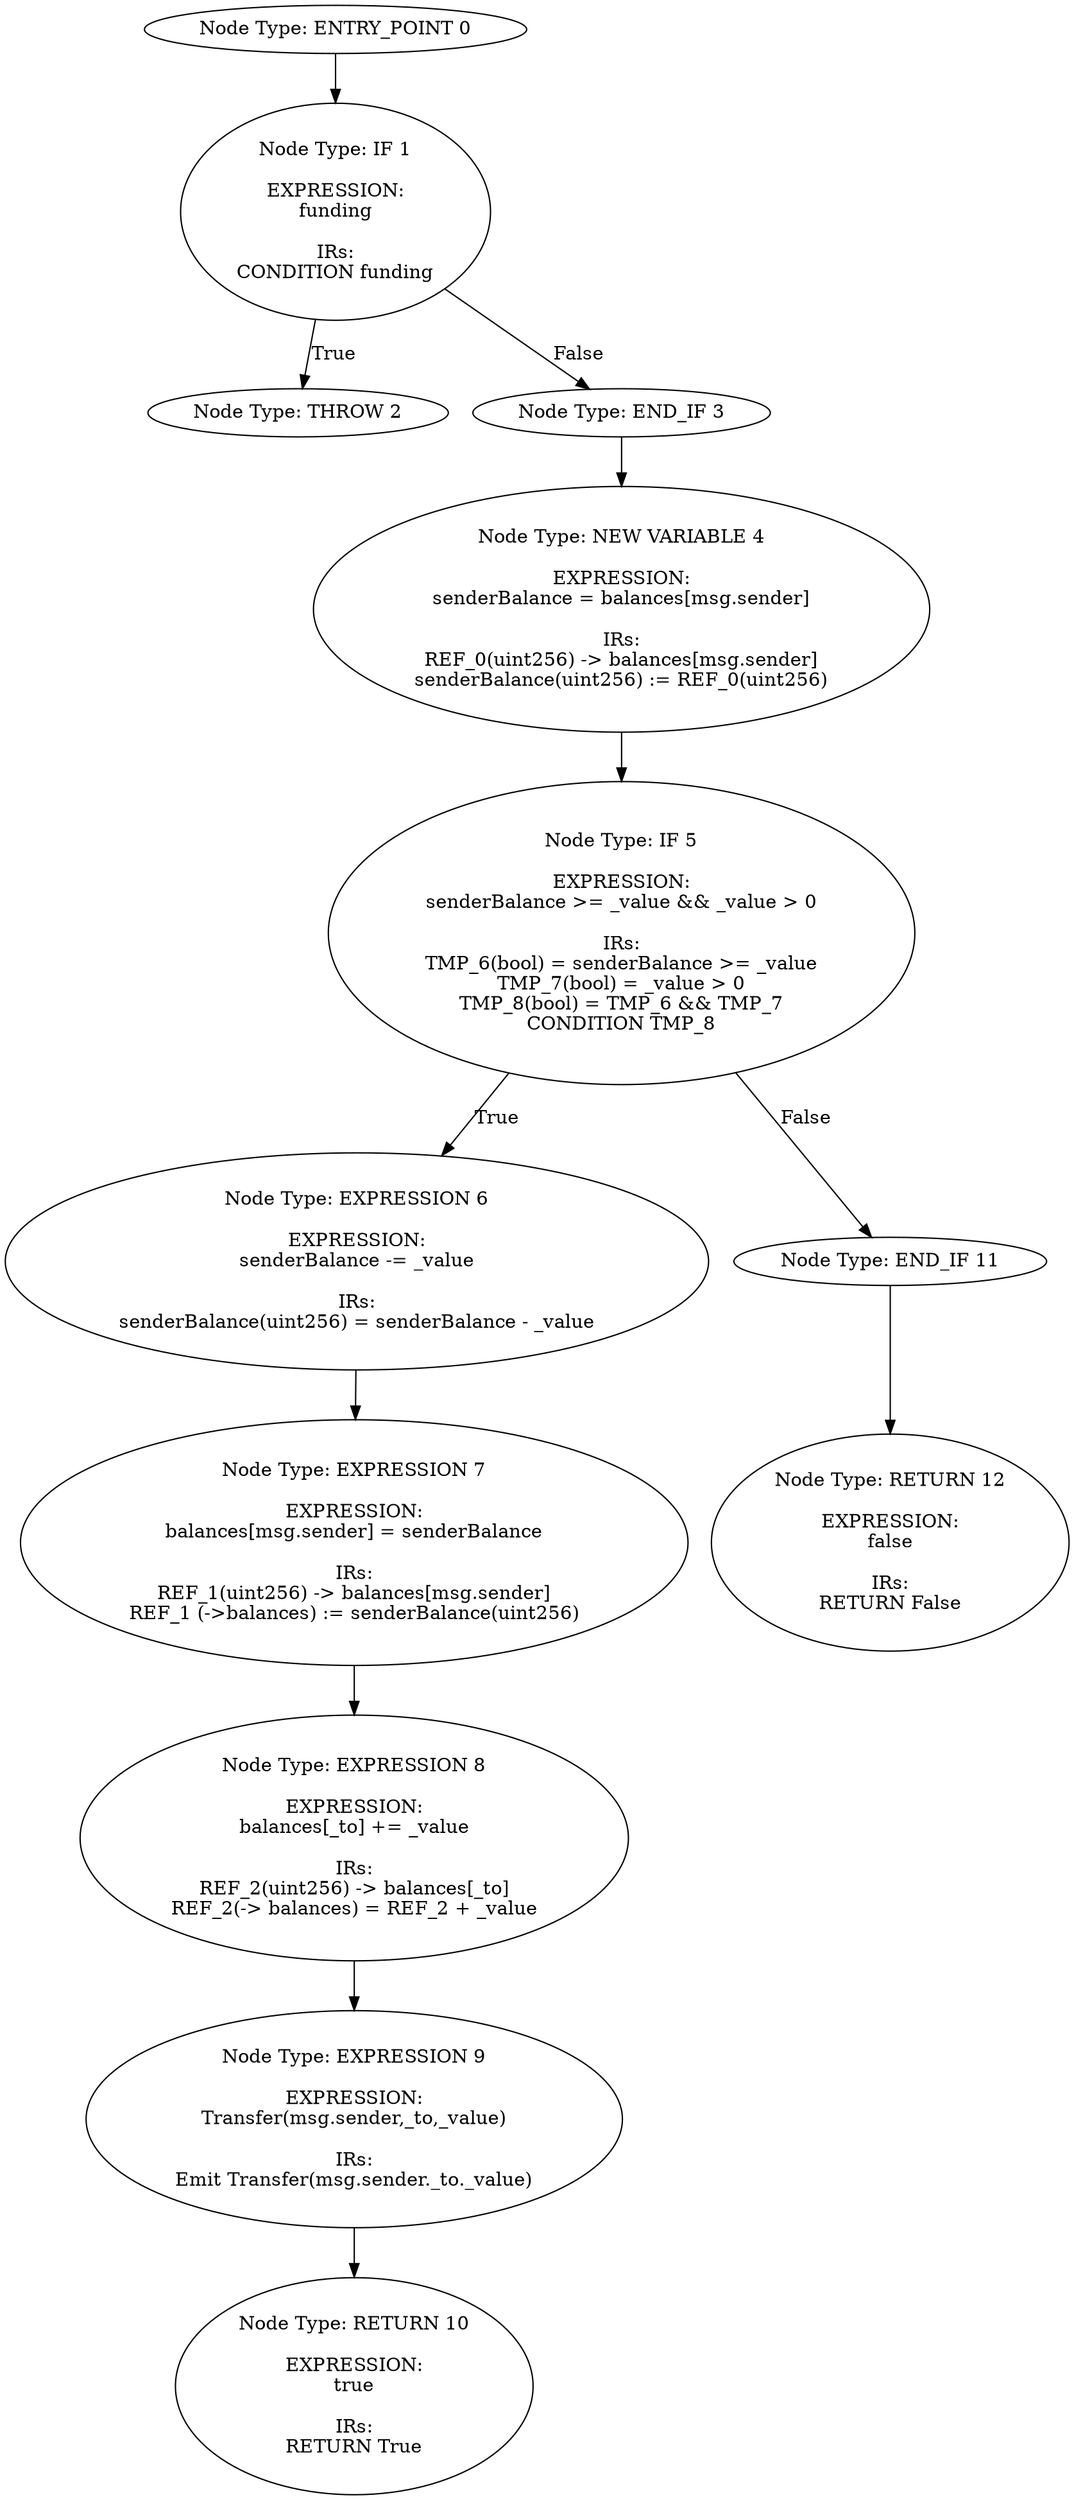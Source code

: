 digraph{
0[label="Node Type: ENTRY_POINT 0
"];
0->1;
1[label="Node Type: IF 1

EXPRESSION:
funding

IRs:
CONDITION funding"];
1->2[label="True"];
1->3[label="False"];
2[label="Node Type: THROW 2
"];
3[label="Node Type: END_IF 3
"];
3->4;
4[label="Node Type: NEW VARIABLE 4

EXPRESSION:
senderBalance = balances[msg.sender]

IRs:
REF_0(uint256) -> balances[msg.sender]
senderBalance(uint256) := REF_0(uint256)"];
4->5;
5[label="Node Type: IF 5

EXPRESSION:
senderBalance >= _value && _value > 0

IRs:
TMP_6(bool) = senderBalance >= _value
TMP_7(bool) = _value > 0
TMP_8(bool) = TMP_6 && TMP_7
CONDITION TMP_8"];
5->6[label="True"];
5->11[label="False"];
6[label="Node Type: EXPRESSION 6

EXPRESSION:
senderBalance -= _value

IRs:
senderBalance(uint256) = senderBalance - _value"];
6->7;
7[label="Node Type: EXPRESSION 7

EXPRESSION:
balances[msg.sender] = senderBalance

IRs:
REF_1(uint256) -> balances[msg.sender]
REF_1 (->balances) := senderBalance(uint256)"];
7->8;
8[label="Node Type: EXPRESSION 8

EXPRESSION:
balances[_to] += _value

IRs:
REF_2(uint256) -> balances[_to]
REF_2(-> balances) = REF_2 + _value"];
8->9;
9[label="Node Type: EXPRESSION 9

EXPRESSION:
Transfer(msg.sender,_to,_value)

IRs:
Emit Transfer(msg.sender._to._value)"];
9->10;
10[label="Node Type: RETURN 10

EXPRESSION:
true

IRs:
RETURN True"];
11[label="Node Type: END_IF 11
"];
11->12;
12[label="Node Type: RETURN 12

EXPRESSION:
false

IRs:
RETURN False"];
}
